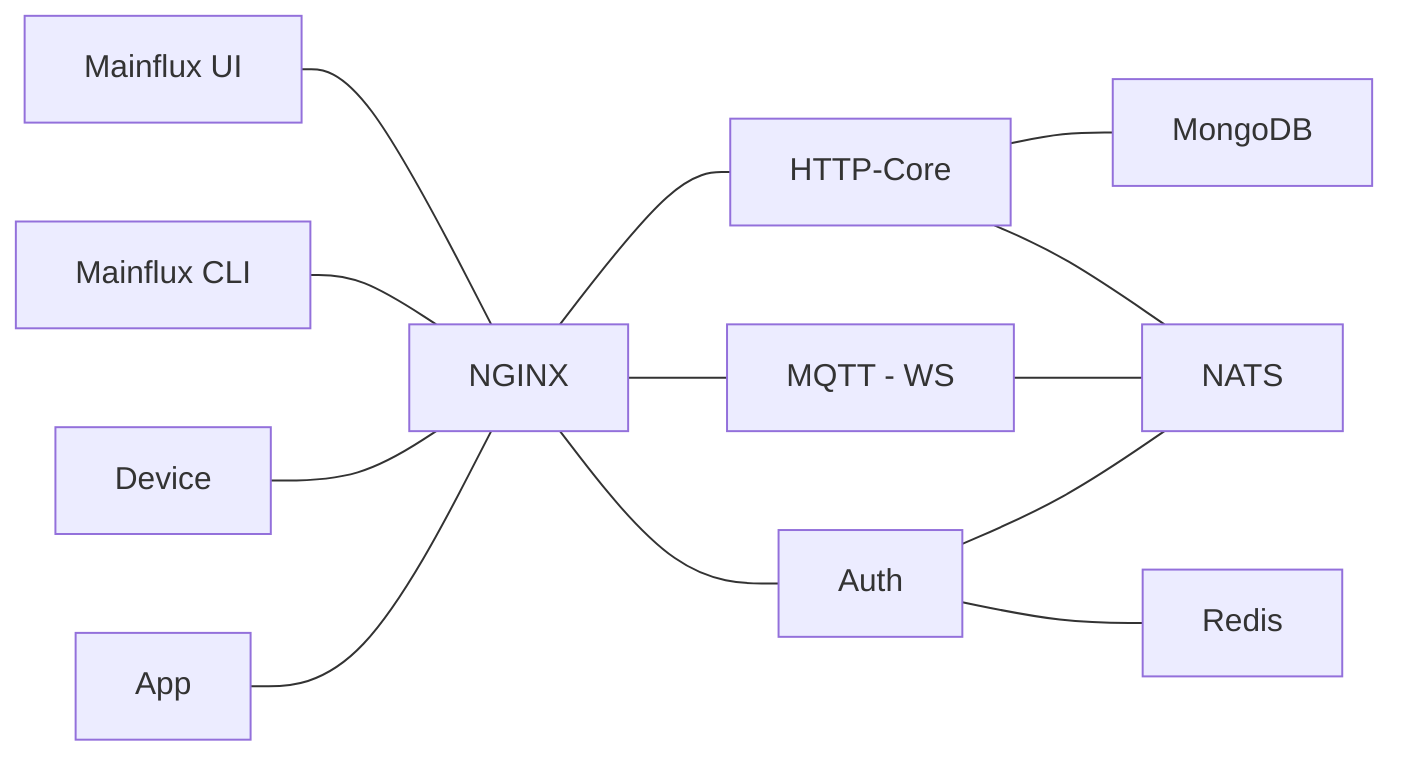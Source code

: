 graph LR
    A["NGINX"] --- B["HTTP-Core"];
    B --- F["MongoDB"]

    A --- C["MQTT - WS"];
	A --- D["Auth"];
	D --- R["Redis"]

	B --- E["NATS"]
	C --- E
	D --- E

    I["Mainflux UI"] --- A
    J["Mainflux CLI"] --- A
    G["Device"] --- A
    H["App"] --- A